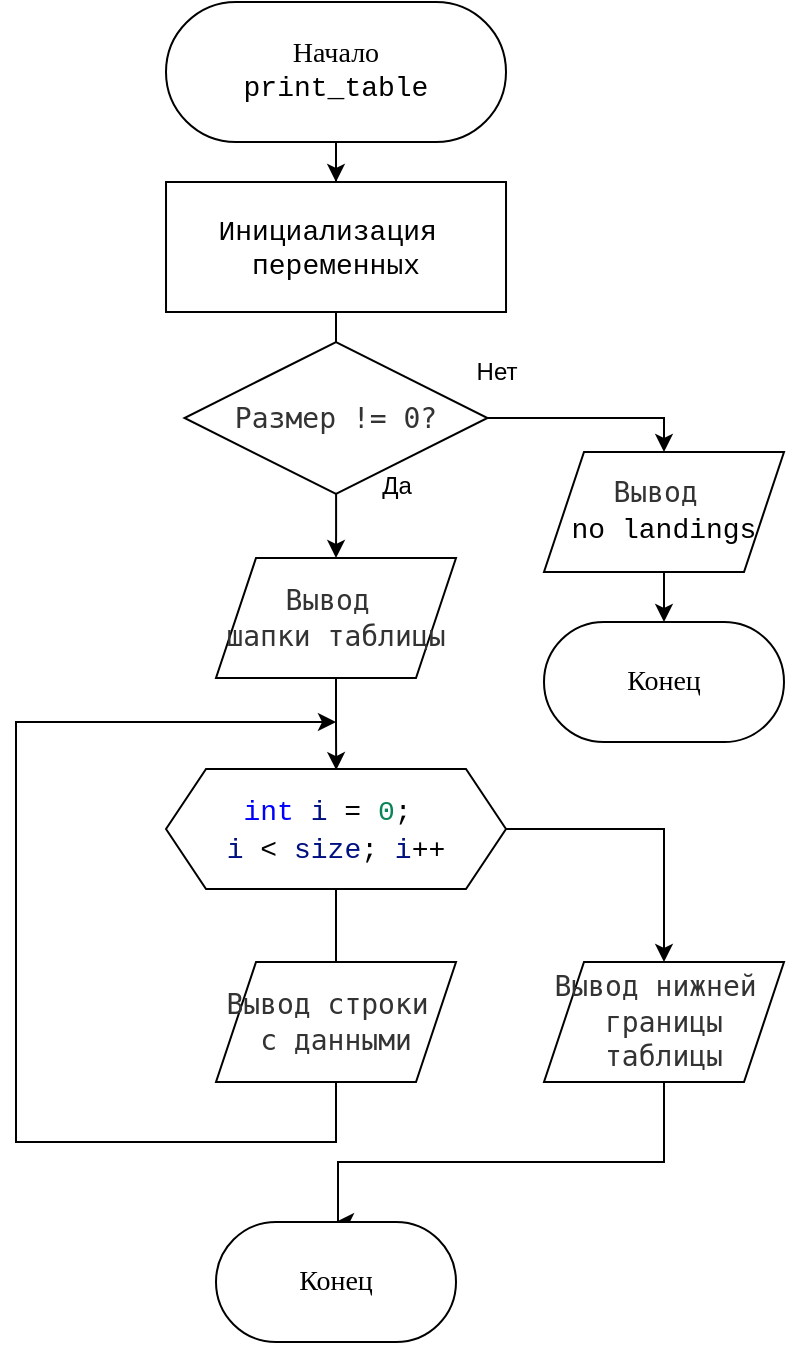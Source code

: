 <mxfile version="27.1.3">
  <diagram name="Страница — 1" id="LnTctUJXGbl3YS01_oLy">
    <mxGraphModel dx="906" dy="916" grid="1" gridSize="10" guides="1" tooltips="1" connect="1" arrows="1" fold="1" page="1" pageScale="1" pageWidth="827" pageHeight="1169" math="0" shadow="0">
      <root>
        <mxCell id="0" />
        <mxCell id="1" parent="0" />
        <mxCell id="I0ug_H5zs4WFexLA-gxD-5" style="edgeStyle=orthogonalEdgeStyle;rounded=0;orthogonalLoop=1;jettySize=auto;html=1;" parent="1" source="J5Qd-FqWO8kxjxub-F_7-3" target="I0ug_H5zs4WFexLA-gxD-1" edge="1">
          <mxGeometry relative="1" as="geometry" />
        </mxCell>
        <mxCell id="A7jUcxuCgNOGwAg-4tUx-2" value="&lt;font style=&quot;background-color: light-dark(#ffffff, var(--ge-dark-color, #121212));&quot;&gt;Начало&lt;/font&gt;&lt;div&gt;&lt;div style=&quot;font-family: Consolas, &amp;quot;Courier New&amp;quot;, monospace; line-height: 19px; white-space: pre;&quot;&gt;&lt;span&gt;&lt;font style=&quot;color: rgb(0, 0, 0);&quot;&gt;print_table&lt;/font&gt;&lt;/span&gt;&lt;/div&gt;&lt;/div&gt;" style="rounded=1;whiteSpace=wrap;html=1;arcSize=50;fontFamily=Consolas;fontSize=14;" parent="1" vertex="1">
          <mxGeometry x="225" y="150" width="170" height="70" as="geometry" />
        </mxCell>
        <mxCell id="I0ug_H5zs4WFexLA-gxD-4" value="" style="edgeStyle=orthogonalEdgeStyle;rounded=0;orthogonalLoop=1;jettySize=auto;html=1;" parent="1" source="I0ug_H5zs4WFexLA-gxD-1" target="I0ug_H5zs4WFexLA-gxD-3" edge="1">
          <mxGeometry relative="1" as="geometry" />
        </mxCell>
        <mxCell id="I0ug_H5zs4WFexLA-gxD-1" value="&lt;div style=&quot;line-height: 19px; white-space: pre;&quot;&gt;&lt;div style=&quot;line-height: 19px;&quot;&gt;&lt;div style=&quot;line-height: 19px;&quot;&gt;&lt;span style=&quot;color: rgb(51, 51, 51); white-space-collapse: collapse;&quot;&gt;&lt;font face=&quot;Consolas, Monaco, Andale Mono, Ubuntu Mono, monospace&quot; style=&quot;&quot;&gt;Размер != 0?&lt;/font&gt;&lt;/span&gt;&lt;/div&gt;&lt;/div&gt;&lt;/div&gt;" style="rhombus;whiteSpace=wrap;html=1;rounded=1;strokeColor=default;align=center;verticalAlign=middle;arcSize=0;fontFamily=Consolas;fontSize=14;fontColor=default;fillColor=default;" parent="1" vertex="1">
          <mxGeometry x="234.25" y="320" width="151.5" height="76" as="geometry" />
        </mxCell>
        <mxCell id="I0ug_H5zs4WFexLA-gxD-13" style="edgeStyle=orthogonalEdgeStyle;rounded=0;orthogonalLoop=1;jettySize=auto;html=1;" parent="1" source="I0ug_H5zs4WFexLA-gxD-3" edge="1">
          <mxGeometry relative="1" as="geometry">
            <mxPoint x="310.1" y="534.05" as="targetPoint" />
          </mxGeometry>
        </mxCell>
        <mxCell id="I0ug_H5zs4WFexLA-gxD-3" value="&lt;span style=&quot;color: rgb(51, 51, 51); text-wrap-mode: nowrap;&quot;&gt;&lt;font face=&quot;Consolas, Monaco, Andale Mono, Ubuntu Mono, monospace&quot; style=&quot;&quot;&gt;Вывод&amp;nbsp;&lt;/font&gt;&lt;/span&gt;&lt;div&gt;&lt;span style=&quot;color: rgb(51, 51, 51); text-wrap-mode: nowrap;&quot;&gt;&lt;font face=&quot;Consolas, Monaco, Andale Mono, Ubuntu Mono, monospace&quot; style=&quot;&quot;&gt;шапки таблицы&lt;/font&gt;&lt;/span&gt;&lt;/div&gt;" style="shape=parallelogram;perimeter=parallelogramPerimeter;whiteSpace=wrap;html=1;fixedSize=1;fontSize=14;fontFamily=Consolas;rounded=1;arcSize=0;" parent="1" vertex="1">
          <mxGeometry x="250" y="428" width="120" height="60" as="geometry" />
        </mxCell>
        <mxCell id="I0ug_H5zs4WFexLA-gxD-9" value="" style="edgeStyle=orthogonalEdgeStyle;rounded=0;orthogonalLoop=1;jettySize=auto;html=1;entryX=0.5;entryY=0;entryDx=0;entryDy=0;" parent="1" source="I0ug_H5zs4WFexLA-gxD-10" target="I0ug_H5zs4WFexLA-gxD-8" edge="1">
          <mxGeometry relative="1" as="geometry">
            <mxPoint x="480" y="370" as="targetPoint" />
            <mxPoint x="386" y="348" as="sourcePoint" />
          </mxGeometry>
        </mxCell>
        <mxCell id="I0ug_H5zs4WFexLA-gxD-8" value="Конец" style="whiteSpace=wrap;html=1;fontSize=14;fontFamily=Consolas;rounded=1;arcSize=50;" parent="1" vertex="1">
          <mxGeometry x="414" y="460" width="120" height="60" as="geometry" />
        </mxCell>
        <mxCell id="I0ug_H5zs4WFexLA-gxD-11" value="" style="edgeStyle=orthogonalEdgeStyle;rounded=0;orthogonalLoop=1;jettySize=auto;html=1;entryX=0.5;entryY=0;entryDx=0;entryDy=0;" parent="1" source="I0ug_H5zs4WFexLA-gxD-1" target="I0ug_H5zs4WFexLA-gxD-10" edge="1">
          <mxGeometry relative="1" as="geometry">
            <mxPoint x="474" y="483" as="targetPoint" />
            <mxPoint x="386" y="348" as="sourcePoint" />
            <Array as="points">
              <mxPoint x="474" y="358" />
            </Array>
          </mxGeometry>
        </mxCell>
        <mxCell id="I0ug_H5zs4WFexLA-gxD-10" value="&lt;span style=&quot;color: rgb(51, 51, 51); text-wrap-mode: nowrap;&quot;&gt;&lt;font face=&quot;Consolas, Monaco, Andale Mono, Ubuntu Mono, monospace&quot; style=&quot;&quot;&gt;Вывод&amp;nbsp;&lt;/font&gt;&lt;/span&gt;&lt;div&gt;&lt;div style=&quot;font-family: Consolas, &amp;quot;Courier New&amp;quot;, monospace; line-height: 19px; white-space: pre;&quot;&gt;&lt;span&gt;&lt;font style=&quot;color: rgb(0, 0, 0);&quot;&gt;no landings&lt;/font&gt;&lt;/span&gt;&lt;/div&gt;&lt;/div&gt;" style="shape=parallelogram;perimeter=parallelogramPerimeter;whiteSpace=wrap;html=1;fixedSize=1;fontSize=14;fontFamily=Consolas;rounded=1;arcSize=0;" parent="1" vertex="1">
          <mxGeometry x="414" y="375" width="120" height="60" as="geometry" />
        </mxCell>
        <mxCell id="I0ug_H5zs4WFexLA-gxD-16" style="edgeStyle=orthogonalEdgeStyle;rounded=0;orthogonalLoop=1;jettySize=auto;html=1;" parent="1" source="J5Qd-FqWO8kxjxub-F_7-1" edge="1">
          <mxGeometry relative="1" as="geometry">
            <mxPoint x="310.1" y="609.95" as="sourcePoint" />
            <mxPoint x="310" y="660" as="targetPoint" />
          </mxGeometry>
        </mxCell>
        <mxCell id="I0ug_H5zs4WFexLA-gxD-18" style="edgeStyle=orthogonalEdgeStyle;rounded=0;orthogonalLoop=1;jettySize=auto;html=1;" parent="1" source="I0ug_H5zs4WFexLA-gxD-15" edge="1">
          <mxGeometry relative="1" as="geometry">
            <Array as="points">
              <mxPoint x="310" y="720" />
              <mxPoint x="150" y="720" />
            </Array>
            <mxPoint x="310" y="510" as="targetPoint" />
          </mxGeometry>
        </mxCell>
        <mxCell id="I0ug_H5zs4WFexLA-gxD-15" value="&lt;span style=&quot;color: rgb(51, 51, 51); text-wrap-mode: nowrap;&quot;&gt;&lt;font face=&quot;Consolas, Monaco, Andale Mono, Ubuntu Mono, monospace&quot; style=&quot;&quot;&gt;Вывод строки&amp;nbsp;&lt;/font&gt;&lt;/span&gt;&lt;div&gt;&lt;span style=&quot;color: rgb(51, 51, 51); text-wrap-mode: nowrap;&quot;&gt;&lt;font face=&quot;Consolas, Monaco, Andale Mono, Ubuntu Mono, monospace&quot; style=&quot;&quot;&gt;с данными&lt;/font&gt;&lt;/span&gt;&lt;/div&gt;" style="shape=parallelogram;perimeter=parallelogramPerimeter;whiteSpace=wrap;html=1;fixedSize=1;fontSize=14;fontFamily=Consolas;rounded=1;arcSize=0;" parent="1" vertex="1">
          <mxGeometry x="250.01" y="630" width="120" height="60" as="geometry" />
        </mxCell>
        <mxCell id="I0ug_H5zs4WFexLA-gxD-22" style="edgeStyle=orthogonalEdgeStyle;rounded=0;orthogonalLoop=1;jettySize=auto;html=1;entryX=0.5;entryY=0;entryDx=0;entryDy=0;" parent="1" source="I0ug_H5zs4WFexLA-gxD-20" edge="1" target="I0ug_H5zs4WFexLA-gxD-25">
          <mxGeometry relative="1" as="geometry">
            <mxPoint x="310" y="780" as="targetPoint" />
            <Array as="points">
              <mxPoint x="474" y="730" />
              <mxPoint x="311" y="730" />
            </Array>
          </mxGeometry>
        </mxCell>
        <mxCell id="I0ug_H5zs4WFexLA-gxD-20" value="&lt;span style=&quot;color: rgb(51, 51, 51); text-wrap-mode: nowrap;&quot;&gt;&lt;font face=&quot;Consolas, Monaco, Andale Mono, Ubuntu Mono, monospace&quot; style=&quot;&quot;&gt;Вывод нижней&amp;nbsp;&lt;/font&gt;&lt;/span&gt;&lt;div&gt;&lt;span style=&quot;color: rgb(51, 51, 51); text-wrap-mode: nowrap;&quot;&gt;&lt;font face=&quot;Consolas, Monaco, Andale Mono, Ubuntu Mono, monospace&quot; style=&quot;&quot;&gt;границы таблицы&lt;/font&gt;&lt;/span&gt;&lt;/div&gt;" style="shape=parallelogram;perimeter=parallelogramPerimeter;whiteSpace=wrap;html=1;fixedSize=1;fontSize=14;fontFamily=Consolas;rounded=1;arcSize=0;" parent="1" vertex="1">
          <mxGeometry x="414" y="630" width="120" height="60" as="geometry" />
        </mxCell>
        <mxCell id="I0ug_H5zs4WFexLA-gxD-25" value="Конец" style="whiteSpace=wrap;html=1;fontSize=14;fontFamily=Consolas;rounded=1;arcSize=50;" parent="1" vertex="1">
          <mxGeometry x="250" y="760" width="120" height="60" as="geometry" />
        </mxCell>
        <mxCell id="I0ug_H5zs4WFexLA-gxD-26" value="Нет" style="text;html=1;align=center;verticalAlign=middle;resizable=0;points=[];autosize=1;strokeColor=none;fillColor=none;" parent="1" vertex="1">
          <mxGeometry x="370.01" y="320" width="40" height="30" as="geometry" />
        </mxCell>
        <mxCell id="I0ug_H5zs4WFexLA-gxD-27" value="Да" style="text;html=1;align=center;verticalAlign=middle;resizable=0;points=[];autosize=1;strokeColor=none;fillColor=none;" parent="1" vertex="1">
          <mxGeometry x="320" y="376.5" width="40" height="30" as="geometry" />
        </mxCell>
        <mxCell id="J5Qd-FqWO8kxjxub-F_7-2" style="edgeStyle=orthogonalEdgeStyle;rounded=0;orthogonalLoop=1;jettySize=auto;html=1;entryX=0.5;entryY=0;entryDx=0;entryDy=0;" edge="1" parent="1" source="J5Qd-FqWO8kxjxub-F_7-1" target="I0ug_H5zs4WFexLA-gxD-20">
          <mxGeometry relative="1" as="geometry" />
        </mxCell>
        <mxCell id="J5Qd-FqWO8kxjxub-F_7-1" value="&lt;div style=&quot;background-color: rgb(255, 255, 255); font-family: Consolas, &amp;quot;Courier New&amp;quot;, monospace; font-size: 14px; line-height: 19px; white-space: pre;&quot;&gt;&lt;span style=&quot;color: rgb(0, 0, 255);&quot;&gt;int&lt;/span&gt; &lt;span style=&quot;color: rgb(0, 16, 128);&quot;&gt;i&lt;/span&gt; = &lt;span style=&quot;color: rgb(9, 134, 88);&quot;&gt;0&lt;/span&gt;; &lt;/div&gt;&lt;div style=&quot;background-color: rgb(255, 255, 255); font-family: Consolas, &amp;quot;Courier New&amp;quot;, monospace; font-size: 14px; line-height: 19px; white-space: pre;&quot;&gt;&lt;span style=&quot;color: rgb(0, 16, 128);&quot;&gt;i&lt;/span&gt; &amp;lt; &lt;span style=&quot;color: rgb(0, 16, 128);&quot;&gt;size&lt;/span&gt;; &lt;span style=&quot;color: rgb(0, 16, 128);&quot;&gt;i&lt;/span&gt;++&lt;/div&gt;" style="shape=hexagon;perimeter=hexagonPerimeter2;whiteSpace=wrap;html=1;fixedSize=1;" vertex="1" parent="1">
          <mxGeometry x="225.01" y="533.5" width="169.99" height="60" as="geometry" />
        </mxCell>
        <mxCell id="J5Qd-FqWO8kxjxub-F_7-4" value="" style="edgeStyle=orthogonalEdgeStyle;rounded=0;orthogonalLoop=1;jettySize=auto;html=1;" edge="1" parent="1" source="A7jUcxuCgNOGwAg-4tUx-2" target="J5Qd-FqWO8kxjxub-F_7-3">
          <mxGeometry relative="1" as="geometry">
            <mxPoint x="310" y="220" as="sourcePoint" />
            <mxPoint x="310" y="310" as="targetPoint" />
          </mxGeometry>
        </mxCell>
        <mxCell id="J5Qd-FqWO8kxjxub-F_7-3" value="&lt;div style=&quot;font-family: Consolas, &amp;quot;Courier New&amp;quot;, monospace; white-space: pre;&quot;&gt;Инициализация &lt;/div&gt;&lt;div style=&quot;font-family: Consolas, &amp;quot;Courier New&amp;quot;, monospace; white-space: pre;&quot;&gt;переменных&lt;/div&gt;" style="whiteSpace=wrap;html=1;fontSize=14;fontFamily=Consolas;rounded=1;arcSize=0;" vertex="1" parent="1">
          <mxGeometry x="225.01" y="240" width="170" height="65" as="geometry" />
        </mxCell>
      </root>
    </mxGraphModel>
  </diagram>
</mxfile>

